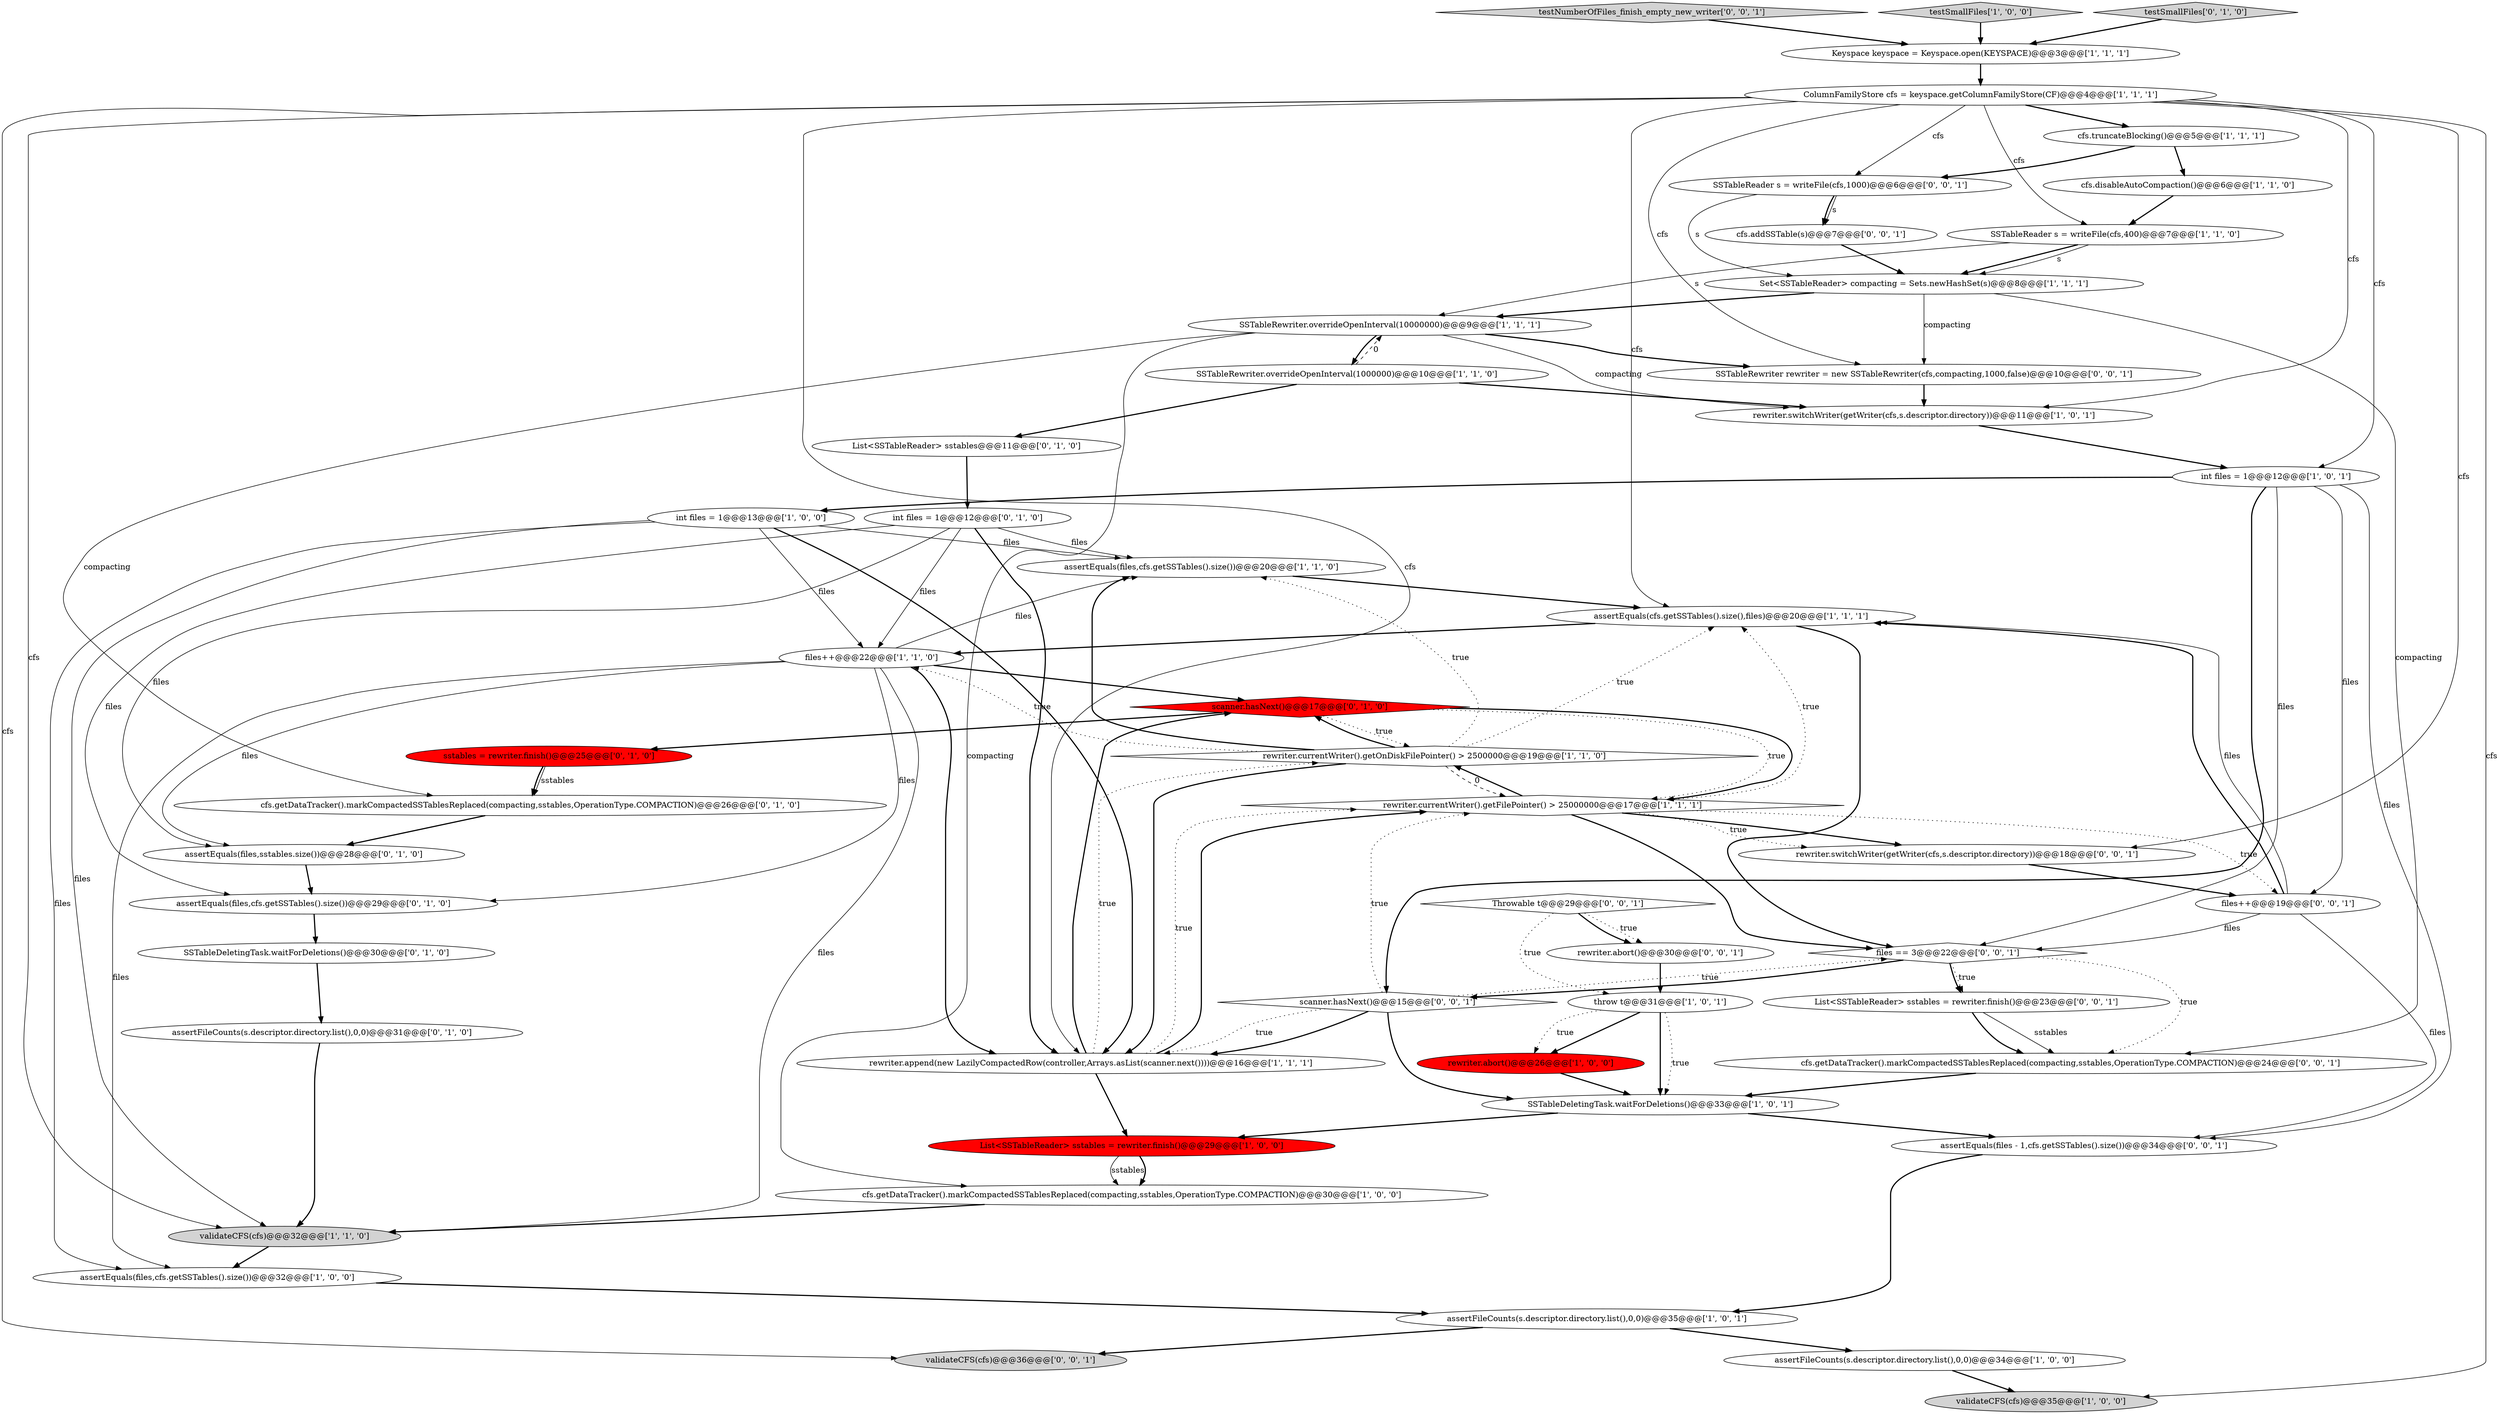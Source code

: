 digraph {
16 [style = filled, label = "SSTableReader s = writeFile(cfs,400)@@@7@@@['1', '1', '0']", fillcolor = white, shape = ellipse image = "AAA0AAABBB1BBB"];
29 [style = filled, label = "SSTableDeletingTask.waitForDeletions()@@@30@@@['0', '1', '0']", fillcolor = white, shape = ellipse image = "AAA0AAABBB2BBB"];
20 [style = filled, label = "Keyspace keyspace = Keyspace.open(KEYSPACE)@@@3@@@['1', '1', '1']", fillcolor = white, shape = ellipse image = "AAA0AAABBB1BBB"];
32 [style = filled, label = "assertEquals(files,sstables.size())@@@28@@@['0', '1', '0']", fillcolor = white, shape = ellipse image = "AAA0AAABBB2BBB"];
33 [style = filled, label = "cfs.getDataTracker().markCompactedSSTablesReplaced(compacting,sstables,OperationType.COMPACTION)@@@26@@@['0', '1', '0']", fillcolor = white, shape = ellipse image = "AAA0AAABBB2BBB"];
1 [style = filled, label = "SSTableRewriter.overrideOpenInterval(1000000)@@@10@@@['1', '1', '0']", fillcolor = white, shape = ellipse image = "AAA0AAABBB1BBB"];
34 [style = filled, label = "sstables = rewriter.finish()@@@25@@@['0', '1', '0']", fillcolor = red, shape = ellipse image = "AAA1AAABBB2BBB"];
35 [style = filled, label = "int files = 1@@@12@@@['0', '1', '0']", fillcolor = white, shape = ellipse image = "AAA0AAABBB2BBB"];
28 [style = filled, label = "scanner.hasNext()@@@17@@@['0', '1', '0']", fillcolor = red, shape = diamond image = "AAA1AAABBB2BBB"];
37 [style = filled, label = "assertEquals(files,cfs.getSSTables().size())@@@29@@@['0', '1', '0']", fillcolor = white, shape = ellipse image = "AAA0AAABBB2BBB"];
45 [style = filled, label = "assertEquals(files - 1,cfs.getSSTables().size())@@@34@@@['0', '0', '1']", fillcolor = white, shape = ellipse image = "AAA0AAABBB3BBB"];
43 [style = filled, label = "testNumberOfFiles_finish_empty_new_writer['0', '0', '1']", fillcolor = lightgray, shape = diamond image = "AAA0AAABBB3BBB"];
41 [style = filled, label = "validateCFS(cfs)@@@36@@@['0', '0', '1']", fillcolor = lightgray, shape = ellipse image = "AAA0AAABBB3BBB"];
38 [style = filled, label = "SSTableReader s = writeFile(cfs,1000)@@@6@@@['0', '0', '1']", fillcolor = white, shape = ellipse image = "AAA0AAABBB3BBB"];
36 [style = filled, label = "assertFileCounts(s.descriptor.directory.list(),0,0)@@@31@@@['0', '1', '0']", fillcolor = white, shape = ellipse image = "AAA0AAABBB2BBB"];
17 [style = filled, label = "cfs.getDataTracker().markCompactedSSTablesReplaced(compacting,sstables,OperationType.COMPACTION)@@@30@@@['1', '0', '0']", fillcolor = white, shape = ellipse image = "AAA0AAABBB1BBB"];
18 [style = filled, label = "ColumnFamilyStore cfs = keyspace.getColumnFamilyStore(CF)@@@4@@@['1', '1', '1']", fillcolor = white, shape = ellipse image = "AAA0AAABBB1BBB"];
9 [style = filled, label = "cfs.disableAutoCompaction()@@@6@@@['1', '1', '0']", fillcolor = white, shape = ellipse image = "AAA0AAABBB1BBB"];
23 [style = filled, label = "assertFileCounts(s.descriptor.directory.list(),0,0)@@@34@@@['1', '0', '0']", fillcolor = white, shape = ellipse image = "AAA0AAABBB1BBB"];
8 [style = filled, label = "assertEquals(files,cfs.getSSTables().size())@@@32@@@['1', '0', '0']", fillcolor = white, shape = ellipse image = "AAA0AAABBB1BBB"];
27 [style = filled, label = "SSTableDeletingTask.waitForDeletions()@@@33@@@['1', '0', '1']", fillcolor = white, shape = ellipse image = "AAA0AAABBB1BBB"];
2 [style = filled, label = "assertEquals(files,cfs.getSSTables().size())@@@20@@@['1', '1', '0']", fillcolor = white, shape = ellipse image = "AAA0AAABBB1BBB"];
0 [style = filled, label = "rewriter.switchWriter(getWriter(cfs,s.descriptor.directory))@@@11@@@['1', '0', '1']", fillcolor = white, shape = ellipse image = "AAA0AAABBB1BBB"];
6 [style = filled, label = "cfs.truncateBlocking()@@@5@@@['1', '1', '1']", fillcolor = white, shape = ellipse image = "AAA0AAABBB1BBB"];
21 [style = filled, label = "rewriter.abort()@@@26@@@['1', '0', '0']", fillcolor = red, shape = ellipse image = "AAA1AAABBB1BBB"];
26 [style = filled, label = "testSmallFiles['1', '0', '0']", fillcolor = lightgray, shape = diamond image = "AAA0AAABBB1BBB"];
11 [style = filled, label = "rewriter.currentWriter().getOnDiskFilePointer() > 2500000@@@19@@@['1', '1', '0']", fillcolor = white, shape = diamond image = "AAA0AAABBB1BBB"];
13 [style = filled, label = "rewriter.append(new LazilyCompactedRow(controller,Arrays.asList(scanner.next())))@@@16@@@['1', '1', '1']", fillcolor = white, shape = ellipse image = "AAA0AAABBB1BBB"];
24 [style = filled, label = "int files = 1@@@12@@@['1', '0', '1']", fillcolor = white, shape = ellipse image = "AAA0AAABBB1BBB"];
5 [style = filled, label = "assertFileCounts(s.descriptor.directory.list(),0,0)@@@35@@@['1', '0', '1']", fillcolor = white, shape = ellipse image = "AAA0AAABBB1BBB"];
19 [style = filled, label = "validateCFS(cfs)@@@32@@@['1', '1', '0']", fillcolor = lightgray, shape = ellipse image = "AAA0AAABBB1BBB"];
4 [style = filled, label = "int files = 1@@@13@@@['1', '0', '0']", fillcolor = white, shape = ellipse image = "AAA0AAABBB1BBB"];
15 [style = filled, label = "assertEquals(cfs.getSSTables().size(),files)@@@20@@@['1', '1', '1']", fillcolor = white, shape = ellipse image = "AAA0AAABBB1BBB"];
22 [style = filled, label = "List<SSTableReader> sstables = rewriter.finish()@@@29@@@['1', '0', '0']", fillcolor = red, shape = ellipse image = "AAA1AAABBB1BBB"];
42 [style = filled, label = "cfs.getDataTracker().markCompactedSSTablesReplaced(compacting,sstables,OperationType.COMPACTION)@@@24@@@['0', '0', '1']", fillcolor = white, shape = ellipse image = "AAA0AAABBB3BBB"];
40 [style = filled, label = "SSTableRewriter rewriter = new SSTableRewriter(cfs,compacting,1000,false)@@@10@@@['0', '0', '1']", fillcolor = white, shape = ellipse image = "AAA0AAABBB3BBB"];
50 [style = filled, label = "List<SSTableReader> sstables = rewriter.finish()@@@23@@@['0', '0', '1']", fillcolor = white, shape = ellipse image = "AAA0AAABBB3BBB"];
14 [style = filled, label = "files++@@@22@@@['1', '1', '0']", fillcolor = white, shape = ellipse image = "AAA0AAABBB1BBB"];
46 [style = filled, label = "files++@@@19@@@['0', '0', '1']", fillcolor = white, shape = ellipse image = "AAA0AAABBB3BBB"];
7 [style = filled, label = "rewriter.currentWriter().getFilePointer() > 25000000@@@17@@@['1', '1', '1']", fillcolor = white, shape = diamond image = "AAA0AAABBB1BBB"];
3 [style = filled, label = "Set<SSTableReader> compacting = Sets.newHashSet(s)@@@8@@@['1', '1', '1']", fillcolor = white, shape = ellipse image = "AAA0AAABBB1BBB"];
47 [style = filled, label = "cfs.addSSTable(s)@@@7@@@['0', '0', '1']", fillcolor = white, shape = ellipse image = "AAA0AAABBB3BBB"];
31 [style = filled, label = "List<SSTableReader> sstables@@@11@@@['0', '1', '0']", fillcolor = white, shape = ellipse image = "AAA0AAABBB2BBB"];
10 [style = filled, label = "throw t@@@31@@@['1', '0', '1']", fillcolor = white, shape = ellipse image = "AAA0AAABBB1BBB"];
12 [style = filled, label = "validateCFS(cfs)@@@35@@@['1', '0', '0']", fillcolor = lightgray, shape = ellipse image = "AAA0AAABBB1BBB"];
25 [style = filled, label = "SSTableRewriter.overrideOpenInterval(10000000)@@@9@@@['1', '1', '1']", fillcolor = white, shape = ellipse image = "AAA0AAABBB1BBB"];
48 [style = filled, label = "rewriter.switchWriter(getWriter(cfs,s.descriptor.directory))@@@18@@@['0', '0', '1']", fillcolor = white, shape = ellipse image = "AAA0AAABBB3BBB"];
51 [style = filled, label = "files == 3@@@22@@@['0', '0', '1']", fillcolor = white, shape = diamond image = "AAA0AAABBB3BBB"];
49 [style = filled, label = "scanner.hasNext()@@@15@@@['0', '0', '1']", fillcolor = white, shape = diamond image = "AAA0AAABBB3BBB"];
30 [style = filled, label = "testSmallFiles['0', '1', '0']", fillcolor = lightgray, shape = diamond image = "AAA0AAABBB2BBB"];
39 [style = filled, label = "rewriter.abort()@@@30@@@['0', '0', '1']", fillcolor = white, shape = ellipse image = "AAA0AAABBB3BBB"];
44 [style = filled, label = "Throwable t@@@29@@@['0', '0', '1']", fillcolor = white, shape = diamond image = "AAA0AAABBB3BBB"];
28->11 [style = dotted, label="true"];
25->1 [style = bold, label=""];
32->37 [style = bold, label=""];
4->19 [style = solid, label="files"];
30->20 [style = bold, label=""];
46->15 [style = bold, label=""];
14->28 [style = bold, label=""];
44->10 [style = dotted, label="true"];
7->48 [style = bold, label=""];
18->19 [style = solid, label="cfs"];
9->16 [style = bold, label=""];
22->17 [style = solid, label="sstables"];
25->33 [style = solid, label="compacting"];
49->7 [style = dotted, label="true"];
18->41 [style = solid, label="cfs"];
18->24 [style = solid, label="cfs"];
24->49 [style = bold, label=""];
11->2 [style = dotted, label="true"];
51->50 [style = bold, label=""];
31->35 [style = bold, label=""];
51->42 [style = dotted, label="true"];
49->13 [style = bold, label=""];
0->24 [style = bold, label=""];
11->13 [style = bold, label=""];
2->15 [style = bold, label=""];
27->45 [style = bold, label=""];
28->7 [style = dotted, label="true"];
18->15 [style = solid, label="cfs"];
23->12 [style = bold, label=""];
13->22 [style = bold, label=""];
1->31 [style = bold, label=""];
11->15 [style = dotted, label="true"];
1->25 [style = dashed, label="0"];
35->14 [style = solid, label="files"];
25->40 [style = bold, label=""];
14->37 [style = solid, label="files"];
29->36 [style = bold, label=""];
16->3 [style = bold, label=""];
11->28 [style = bold, label=""];
7->11 [style = bold, label=""];
5->23 [style = bold, label=""];
11->7 [style = dashed, label="0"];
34->33 [style = bold, label=""];
46->51 [style = solid, label="files"];
40->0 [style = bold, label=""];
4->2 [style = solid, label="files"];
37->29 [style = bold, label=""];
11->14 [style = dotted, label="true"];
14->2 [style = solid, label="files"];
24->46 [style = solid, label="files"];
1->0 [style = bold, label=""];
10->21 [style = bold, label=""];
38->47 [style = solid, label="s"];
13->7 [style = dotted, label="true"];
27->22 [style = bold, label=""];
18->13 [style = solid, label="cfs"];
16->3 [style = solid, label="s"];
49->51 [style = dotted, label="true"];
20->18 [style = bold, label=""];
6->38 [style = bold, label=""];
7->51 [style = bold, label=""];
46->45 [style = solid, label="files"];
25->17 [style = solid, label="compacting"];
7->46 [style = dotted, label="true"];
38->47 [style = bold, label=""];
22->17 [style = bold, label=""];
3->40 [style = solid, label="compacting"];
18->12 [style = solid, label="cfs"];
46->15 [style = solid, label="files"];
26->20 [style = bold, label=""];
50->42 [style = solid, label="sstables"];
49->13 [style = dotted, label="true"];
24->51 [style = solid, label="files"];
47->3 [style = bold, label=""];
15->14 [style = bold, label=""];
21->27 [style = bold, label=""];
4->13 [style = bold, label=""];
43->20 [style = bold, label=""];
44->39 [style = dotted, label="true"];
18->48 [style = solid, label="cfs"];
34->33 [style = solid, label="sstables"];
7->15 [style = dotted, label="true"];
18->16 [style = solid, label="cfs"];
48->46 [style = bold, label=""];
50->42 [style = bold, label=""];
18->6 [style = bold, label=""];
38->3 [style = solid, label="s"];
7->48 [style = dotted, label="true"];
18->40 [style = solid, label="cfs"];
13->11 [style = dotted, label="true"];
33->32 [style = bold, label=""];
42->27 [style = bold, label=""];
18->0 [style = solid, label="cfs"];
14->13 [style = bold, label=""];
4->14 [style = solid, label="files"];
4->8 [style = solid, label="files"];
36->19 [style = bold, label=""];
14->19 [style = solid, label="files"];
3->42 [style = solid, label="compacting"];
25->0 [style = solid, label="compacting"];
28->34 [style = bold, label=""];
3->25 [style = bold, label=""];
10->27 [style = bold, label=""];
35->37 [style = solid, label="files"];
16->25 [style = solid, label="s"];
28->7 [style = bold, label=""];
24->45 [style = solid, label="files"];
51->49 [style = bold, label=""];
49->27 [style = bold, label=""];
35->2 [style = solid, label="files"];
44->39 [style = bold, label=""];
17->19 [style = bold, label=""];
11->2 [style = bold, label=""];
19->8 [style = bold, label=""];
18->38 [style = solid, label="cfs"];
24->4 [style = bold, label=""];
5->41 [style = bold, label=""];
8->5 [style = bold, label=""];
13->7 [style = bold, label=""];
39->10 [style = bold, label=""];
14->32 [style = solid, label="files"];
10->27 [style = dotted, label="true"];
51->50 [style = dotted, label="true"];
6->9 [style = bold, label=""];
14->8 [style = solid, label="files"];
35->13 [style = bold, label=""];
10->21 [style = dotted, label="true"];
35->32 [style = solid, label="files"];
13->28 [style = bold, label=""];
45->5 [style = bold, label=""];
15->51 [style = bold, label=""];
}
